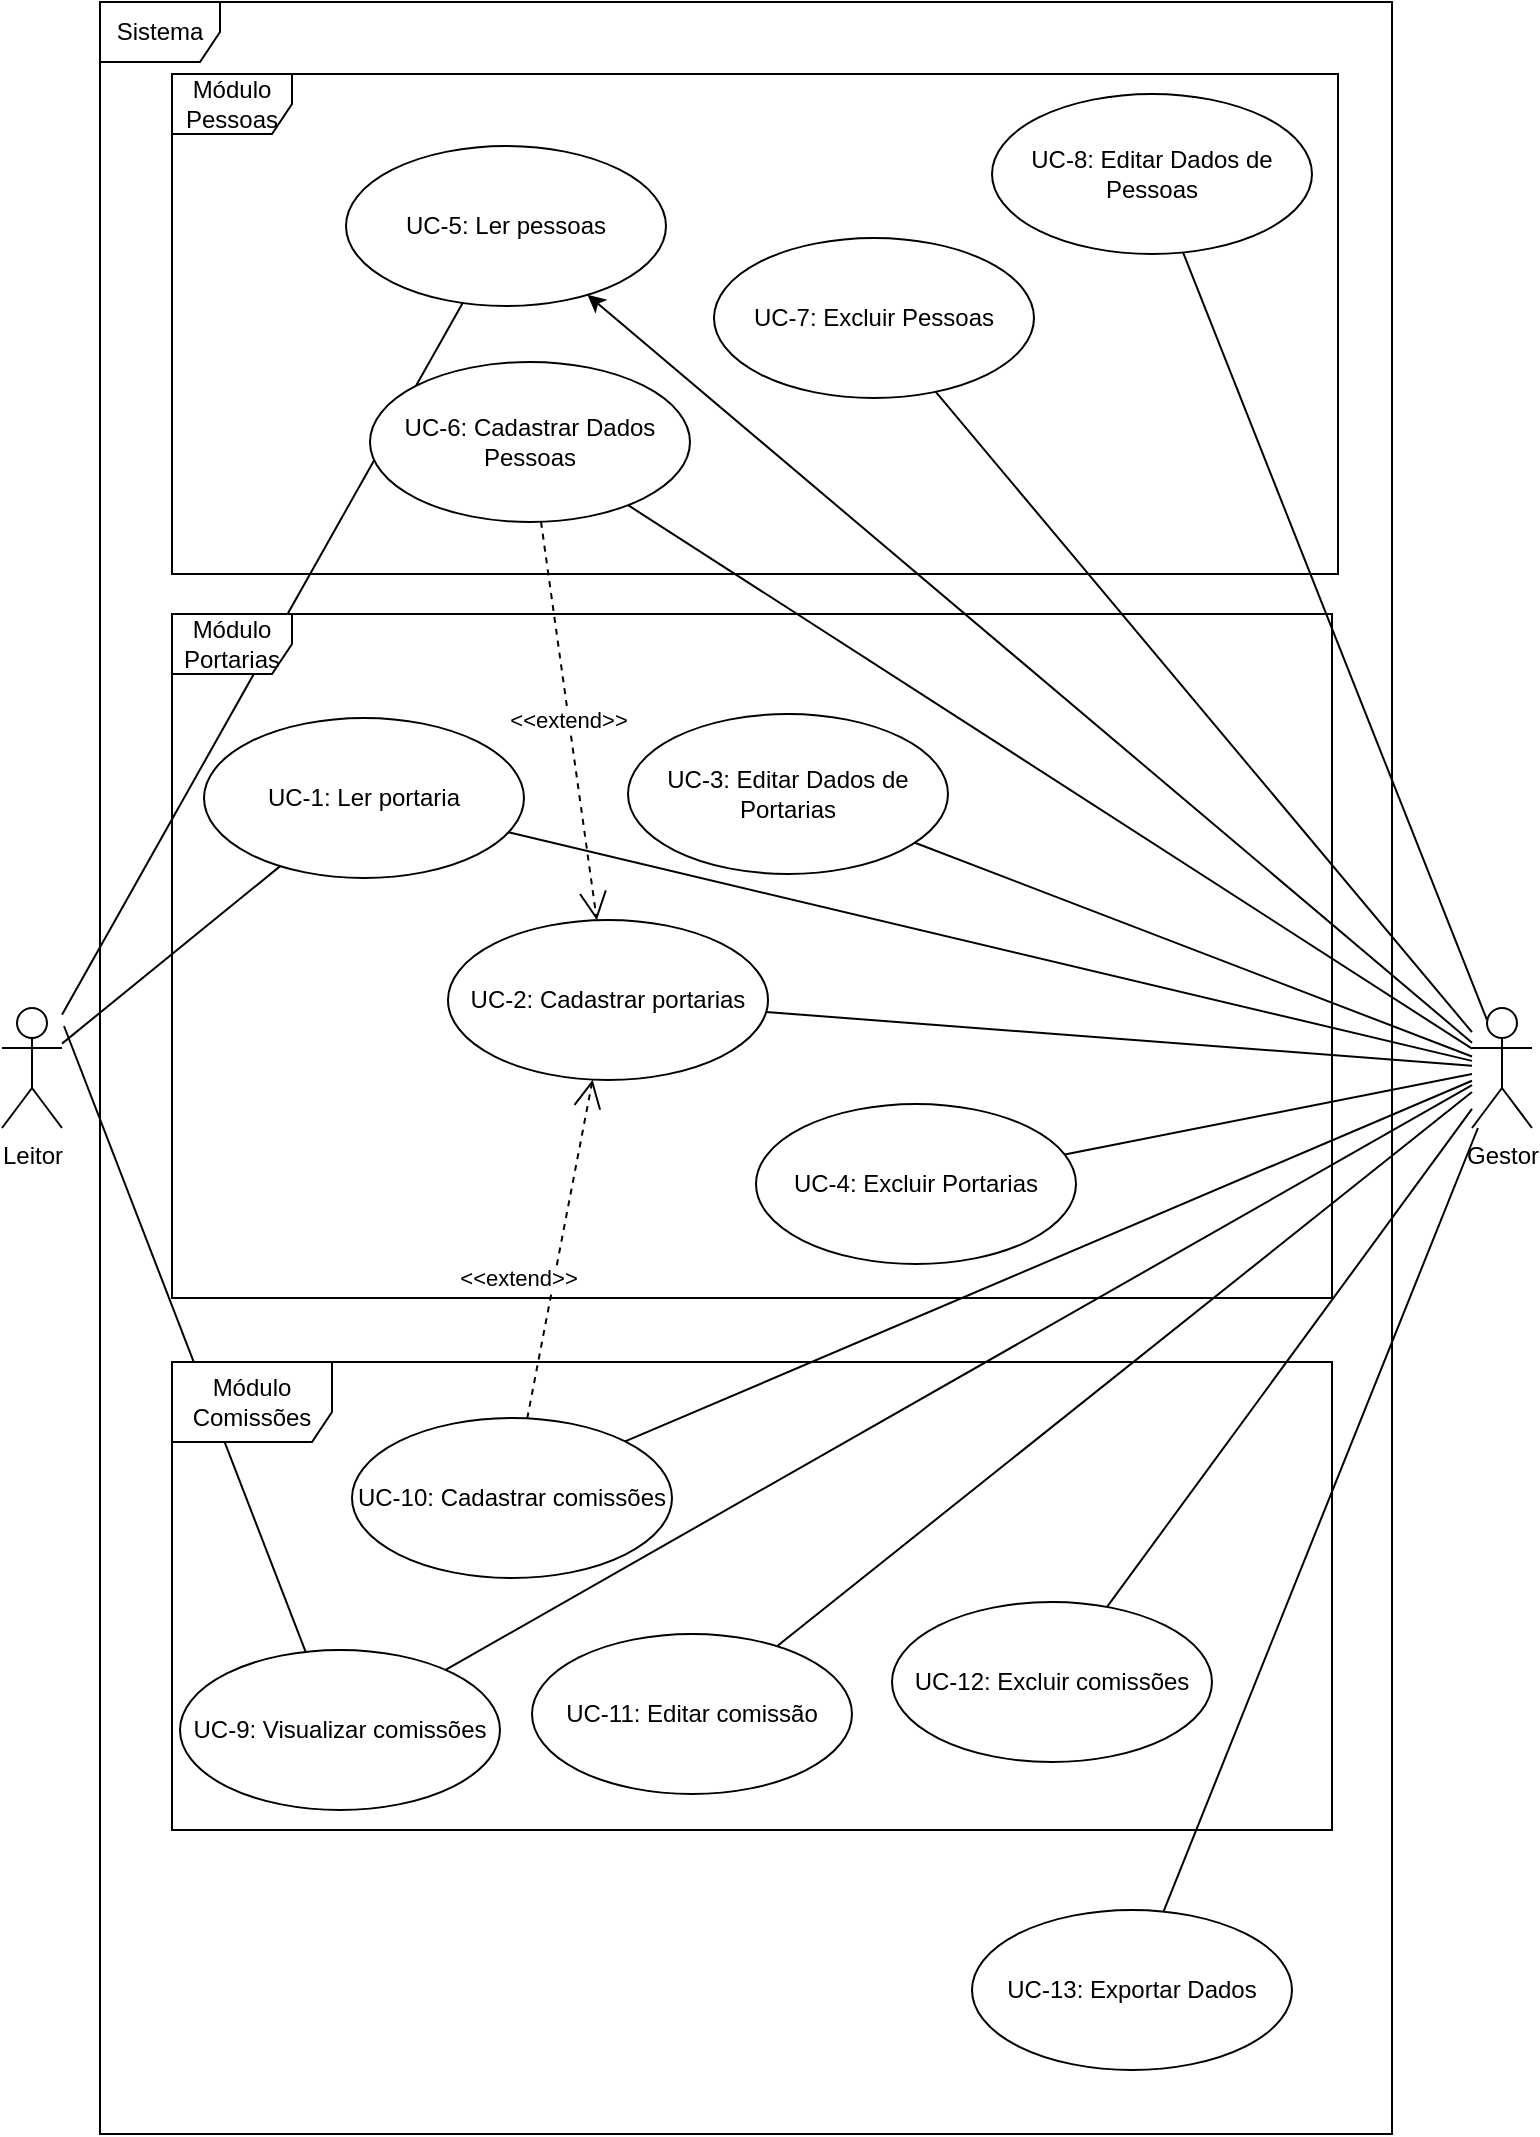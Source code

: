 <mxfile version="24.7.8">
  <diagram name="Página-1" id="9TEIK08Y7EMJUcr1PAxu">
    <mxGraphModel grid="1" page="1" gridSize="10" guides="1" tooltips="1" connect="1" arrows="1" fold="1" pageScale="1" pageWidth="827" pageHeight="1169" math="0" shadow="0">
      <root>
        <mxCell id="0" />
        <mxCell id="1" parent="0" />
        <mxCell id="GDJHlFwsTUm303jbTb7A-44" style="rounded=0;orthogonalLoop=1;jettySize=auto;html=1;endArrow=none;endFill=0;entryX=0.396;entryY=0.029;entryDx=0;entryDy=0;entryPerimeter=0;movable=0;resizable=0;rotatable=0;deletable=0;editable=0;locked=1;connectable=0;" edge="1" parent="1" target="Shqv9MNBT7X-5zudtKin-11">
          <mxGeometry relative="1" as="geometry">
            <mxPoint x="46" y="526" as="sourcePoint" />
            <mxPoint x="176.363" y="830.004" as="targetPoint" />
          </mxGeometry>
        </mxCell>
        <mxCell id="GDJHlFwsTUm303jbTb7A-12" style="rounded=0;orthogonalLoop=1;jettySize=auto;html=1;endArrow=none;endFill=0;movable=0;resizable=0;rotatable=0;deletable=0;editable=0;locked=1;connectable=0;" edge="1" parent="1" source="GDJHlFwsTUm303jbTb7A-3" target="GDJHlFwsTUm303jbTb7A-7">
          <mxGeometry relative="1" as="geometry" />
        </mxCell>
        <mxCell id="GDJHlFwsTUm303jbTb7A-2" value="Leitor" style="shape=umlActor;verticalLabelPosition=bottom;verticalAlign=top;html=1;movable=0;resizable=0;rotatable=0;deletable=0;editable=0;locked=1;connectable=0;" vertex="1" parent="1">
          <mxGeometry x="15" y="517" width="30" height="60" as="geometry" />
        </mxCell>
        <mxCell id="GDJHlFwsTUm303jbTb7A-43" style="rounded=0;orthogonalLoop=1;jettySize=auto;html=1;endArrow=none;endFill=0;movable=0;resizable=0;rotatable=0;deletable=0;editable=0;locked=1;connectable=0;" edge="1" parent="1" source="GDJHlFwsTUm303jbTb7A-2" target="Shqv9MNBT7X-5zudtKin-8">
          <mxGeometry relative="1" as="geometry" />
        </mxCell>
        <mxCell id="GDJHlFwsTUm303jbTb7A-32" style="rounded=0;orthogonalLoop=1;jettySize=auto;html=1;endArrow=none;endFill=0;movable=0;resizable=0;rotatable=0;deletable=0;editable=0;locked=1;connectable=0;" edge="1" parent="1" source="GDJHlFwsTUm303jbTb7A-3" target="GDJHlFwsTUm303jbTb7A-6">
          <mxGeometry relative="1" as="geometry" />
        </mxCell>
        <mxCell id="GDJHlFwsTUm303jbTb7A-36" style="rounded=0;orthogonalLoop=1;jettySize=auto;html=1;endArrow=none;endFill=0;movable=0;resizable=0;rotatable=0;deletable=0;editable=0;locked=1;connectable=0;" edge="1" parent="1" source="GDJHlFwsTUm303jbTb7A-3" target="Shqv9MNBT7X-5zudtKin-5">
          <mxGeometry relative="1" as="geometry" />
        </mxCell>
        <mxCell id="GDJHlFwsTUm303jbTb7A-37" style="rounded=0;orthogonalLoop=1;jettySize=auto;html=1;endArrow=none;endFill=0;movable=0;resizable=0;rotatable=0;deletable=0;editable=0;locked=1;connectable=0;" edge="1" parent="1" source="GDJHlFwsTUm303jbTb7A-3" target="Shqv9MNBT7X-5zudtKin-4">
          <mxGeometry relative="1" as="geometry" />
        </mxCell>
        <mxCell id="GDJHlFwsTUm303jbTb7A-38" style="rounded=0;orthogonalLoop=1;jettySize=auto;html=1;endArrow=none;endFill=0;movable=0;resizable=0;rotatable=0;deletable=0;editable=0;locked=1;connectable=0;" edge="1" parent="1" source="GDJHlFwsTUm303jbTb7A-3" target="Shqv9MNBT7X-5zudtKin-6">
          <mxGeometry relative="1" as="geometry" />
        </mxCell>
        <mxCell id="Shqv9MNBT7X-5zudtKin-16" style="rounded=0;orthogonalLoop=1;jettySize=auto;html=1;endArrow=none;endFill=0;movable=0;resizable=0;rotatable=0;deletable=0;editable=0;locked=1;connectable=0;" edge="1" parent="1" source="GDJHlFwsTUm303jbTb7A-3" target="GDJHlFwsTUm303jbTb7A-41">
          <mxGeometry relative="1" as="geometry" />
        </mxCell>
        <mxCell id="Shqv9MNBT7X-5zudtKin-17" style="rounded=0;orthogonalLoop=1;jettySize=auto;html=1;endArrow=none;endFill=0;movable=0;resizable=0;rotatable=0;deletable=0;editable=0;locked=1;connectable=0;" edge="1" parent="1" source="GDJHlFwsTUm303jbTb7A-3" target="Shqv9MNBT7X-5zudtKin-11">
          <mxGeometry relative="1" as="geometry" />
        </mxCell>
        <mxCell id="GDJHlFwsTUm303jbTb7A-50" style="rounded=0;orthogonalLoop=1;jettySize=auto;html=1;movable=0;resizable=0;rotatable=0;deletable=0;editable=0;locked=1;connectable=0;" edge="1" parent="1" source="GDJHlFwsTUm303jbTb7A-3" target="Shqv9MNBT7X-5zudtKin-8">
          <mxGeometry relative="1" as="geometry" />
        </mxCell>
        <mxCell id="GDJHlFwsTUm303jbTb7A-58" style="rounded=0;orthogonalLoop=1;jettySize=auto;html=1;endArrow=none;endFill=0;movable=0;resizable=0;rotatable=0;deletable=0;editable=0;locked=1;connectable=0;" edge="1" parent="1" source="GDJHlFwsTUm303jbTb7A-3" target="GDJHlFwsTUm303jbTb7A-42">
          <mxGeometry relative="1" as="geometry" />
        </mxCell>
        <mxCell id="GDJHlFwsTUm303jbTb7A-61" style="rounded=0;orthogonalLoop=1;jettySize=auto;html=1;endArrow=none;endFill=0;movable=0;resizable=0;rotatable=0;deletable=0;editable=0;locked=1;connectable=0;" edge="1" parent="1" source="GDJHlFwsTUm303jbTb7A-3" target="GDJHlFwsTUm303jbTb7A-47">
          <mxGeometry relative="1" as="geometry" />
        </mxCell>
        <mxCell id="GDJHlFwsTUm303jbTb7A-3" value="&lt;div&gt;Gestor&lt;/div&gt;" style="shape=umlActor;verticalLabelPosition=bottom;verticalAlign=top;html=1;movable=0;resizable=0;rotatable=0;deletable=0;editable=0;locked=1;connectable=0;" vertex="1" parent="1">
          <mxGeometry x="750" y="517" width="30" height="60" as="geometry" />
        </mxCell>
        <mxCell id="GDJHlFwsTUm303jbTb7A-5" value="Sistema" style="shape=umlFrame;whiteSpace=wrap;html=1;pointerEvents=0;movable=0;resizable=0;rotatable=0;deletable=0;editable=0;locked=1;connectable=0;" vertex="1" parent="1">
          <mxGeometry x="64" y="14" width="646" height="1066" as="geometry" />
        </mxCell>
        <mxCell id="GDJHlFwsTUm303jbTb7A-11" style="rounded=0;orthogonalLoop=1;jettySize=auto;html=1;endArrow=none;endFill=0;movable=0;resizable=0;rotatable=0;deletable=0;editable=0;locked=1;connectable=0;" edge="1" parent="1" source="GDJHlFwsTUm303jbTb7A-2" target="GDJHlFwsTUm303jbTb7A-6">
          <mxGeometry relative="1" as="geometry">
            <mxPoint x="150" y="190" as="sourcePoint" />
          </mxGeometry>
        </mxCell>
        <mxCell id="GDJHlFwsTUm303jbTb7A-35" value="&amp;lt;&amp;lt;extend&amp;gt;&amp;gt;" style="endArrow=open;endSize=12;dashed=1;html=1;rounded=0;movable=0;resizable=0;rotatable=0;deletable=0;editable=0;locked=1;connectable=0;" edge="1" parent="1" source="GDJHlFwsTUm303jbTb7A-7" target="Shqv9MNBT7X-5zudtKin-4">
          <mxGeometry width="160" relative="1" as="geometry">
            <mxPoint x="880" y="340" as="sourcePoint" />
            <mxPoint x="1040" y="340" as="targetPoint" />
          </mxGeometry>
        </mxCell>
        <mxCell id="Shqv9MNBT7X-5zudtKin-14" style="rounded=0;orthogonalLoop=1;jettySize=auto;html=1;entryX=1;entryY=0;entryDx=0;entryDy=0;strokeColor=default;endArrow=none;endFill=0;movable=0;resizable=0;rotatable=0;deletable=0;editable=0;locked=1;connectable=0;" edge="1" parent="1" source="GDJHlFwsTUm303jbTb7A-3" target="GDJHlFwsTUm303jbTb7A-40">
          <mxGeometry relative="1" as="geometry">
            <mxPoint x="990" y="600" as="sourcePoint" />
          </mxGeometry>
        </mxCell>
        <mxCell id="GDJHlFwsTUm303jbTb7A-28" style="rounded=0;orthogonalLoop=1;jettySize=auto;html=1;endArrow=none;endFill=0;movable=0;resizable=0;rotatable=0;deletable=0;editable=0;locked=1;connectable=0;" edge="1" parent="1" source="GDJHlFwsTUm303jbTb7A-3" target="GDJHlFwsTUm303jbTb7A-27">
          <mxGeometry relative="1" as="geometry" />
        </mxCell>
        <mxCell id="GDJHlFwsTUm303jbTb7A-16" style="rounded=0;orthogonalLoop=1;jettySize=auto;html=1;endArrow=none;endFill=0;exitX=0.25;exitY=0.1;exitDx=0;exitDy=0;exitPerimeter=0;movable=0;resizable=0;rotatable=0;deletable=0;editable=0;locked=1;connectable=0;" edge="1" parent="1" source="GDJHlFwsTUm303jbTb7A-3" target="GDJHlFwsTUm303jbTb7A-15">
          <mxGeometry relative="1" as="geometry">
            <mxPoint x="1000" y="570" as="sourcePoint" />
          </mxGeometry>
        </mxCell>
        <mxCell id="GDJHlFwsTUm303jbTb7A-45" value="&lt;div&gt;&amp;lt;&amp;lt;extend&amp;gt;&amp;gt;&lt;/div&gt;" style="endArrow=open;endSize=12;dashed=1;html=1;rounded=0;movable=0;resizable=0;rotatable=0;deletable=0;editable=0;locked=1;connectable=0;" edge="1" parent="1" source="GDJHlFwsTUm303jbTb7A-40" target="Shqv9MNBT7X-5zudtKin-4">
          <mxGeometry x="-0.209" y="18" width="160" relative="1" as="geometry">
            <mxPoint x="740" y="620" as="sourcePoint" />
            <mxPoint x="900" y="620" as="targetPoint" />
            <mxPoint as="offset" />
          </mxGeometry>
        </mxCell>
        <mxCell id="GDJHlFwsTUm303jbTb7A-47" value="UC-13: Exportar Dados" style="ellipse;whiteSpace=wrap;html=1;movable=0;resizable=0;rotatable=0;deletable=0;editable=0;locked=1;connectable=0;" vertex="1" parent="1">
          <mxGeometry x="500" y="968" width="160" height="80" as="geometry" />
        </mxCell>
        <mxCell id="GDJHlFwsTUm303jbTb7A-39" value="Módulo Comissões" style="shape=umlFrame;whiteSpace=wrap;html=1;pointerEvents=0;width=80;height=40;movable=0;resizable=0;rotatable=0;deletable=0;editable=0;locked=1;connectable=0;" vertex="1" parent="1">
          <mxGeometry x="100" y="694" width="580" height="234" as="geometry" />
        </mxCell>
        <mxCell id="GDJHlFwsTUm303jbTb7A-40" value="&lt;div&gt;UC-10: Cadastrar comissões&lt;/div&gt;" style="ellipse;whiteSpace=wrap;html=1;movable=0;resizable=0;rotatable=0;deletable=0;editable=0;locked=1;connectable=0;" vertex="1" parent="1">
          <mxGeometry x="190" y="722" width="160" height="80" as="geometry" />
        </mxCell>
        <mxCell id="Shqv9MNBT7X-5zudtKin-11" value="UC-9: Visualizar comissões" style="ellipse;whiteSpace=wrap;html=1;movable=0;resizable=0;rotatable=0;deletable=0;editable=0;locked=1;connectable=0;" vertex="1" parent="1">
          <mxGeometry x="104" y="838" width="160" height="80" as="geometry" />
        </mxCell>
        <mxCell id="GDJHlFwsTUm303jbTb7A-41" value="UC-11: Editar comissão" style="ellipse;whiteSpace=wrap;html=1;movable=0;resizable=0;rotatable=0;deletable=0;editable=0;locked=1;connectable=0;" vertex="1" parent="1">
          <mxGeometry x="280" y="830" width="160" height="80" as="geometry" />
        </mxCell>
        <mxCell id="GDJHlFwsTUm303jbTb7A-42" value="&lt;div&gt;UC-12: Excluir comissões&lt;br&gt;&lt;/div&gt;" style="ellipse;whiteSpace=wrap;html=1;movable=0;resizable=0;rotatable=0;deletable=0;editable=0;locked=1;connectable=0;" vertex="1" parent="1">
          <mxGeometry x="460" y="814" width="160" height="80" as="geometry" />
        </mxCell>
        <mxCell id="GDJHlFwsTUm303jbTb7A-6" value="UC-1: Ler portaria" style="ellipse;whiteSpace=wrap;html=1;movable=0;resizable=0;rotatable=0;deletable=0;editable=0;locked=1;connectable=0;" vertex="1" parent="1">
          <mxGeometry x="116" y="372" width="160" height="80" as="geometry" />
        </mxCell>
        <mxCell id="Shqv9MNBT7X-5zudtKin-2" value="Módulo Portarias" style="shape=umlFrame;whiteSpace=wrap;html=1;pointerEvents=0;movable=0;resizable=0;rotatable=0;deletable=0;editable=0;locked=1;connectable=0;" vertex="1" parent="1">
          <mxGeometry x="100" y="320" width="580" height="342" as="geometry" />
        </mxCell>
        <mxCell id="Shqv9MNBT7X-5zudtKin-4" value="&lt;div&gt;UC-2: Cadastrar portarias&lt;/div&gt;" style="ellipse;whiteSpace=wrap;html=1;movable=0;resizable=0;rotatable=0;deletable=0;editable=0;locked=1;connectable=0;" vertex="1" parent="1">
          <mxGeometry x="238" y="473" width="160" height="80" as="geometry" />
        </mxCell>
        <mxCell id="Shqv9MNBT7X-5zudtKin-5" value="UC-3: Editar Dados de Portarias" style="ellipse;whiteSpace=wrap;html=1;movable=0;resizable=0;rotatable=0;deletable=0;editable=0;locked=1;connectable=0;" vertex="1" parent="1">
          <mxGeometry x="328" y="370" width="160" height="80" as="geometry" />
        </mxCell>
        <mxCell id="Shqv9MNBT7X-5zudtKin-6" value="&lt;div&gt;UC-4: Excluir&amp;nbsp;&lt;span style=&quot;background-color: initial;&quot;&gt;Portarias&lt;/span&gt;&lt;/div&gt;" style="ellipse;whiteSpace=wrap;html=1;movable=0;resizable=0;rotatable=0;deletable=0;editable=0;locked=1;connectable=0;" vertex="1" parent="1">
          <mxGeometry x="392" y="565" width="160" height="80" as="geometry" />
        </mxCell>
        <mxCell id="GDJHlFwsTUm303jbTb7A-7" value="UC-6: Cadastrar Dados Pessoas" style="ellipse;whiteSpace=wrap;html=1;movable=0;resizable=0;rotatable=0;deletable=0;editable=0;locked=1;connectable=0;" vertex="1" parent="1">
          <mxGeometry x="199" y="194" width="160" height="80" as="geometry" />
        </mxCell>
        <mxCell id="GDJHlFwsTUm303jbTb7A-19" value="Módulo Pessoas" style="shape=umlFrame;whiteSpace=wrap;html=1;pointerEvents=0;movable=0;resizable=0;rotatable=0;deletable=0;editable=0;locked=1;connectable=0;" vertex="1" parent="1">
          <mxGeometry x="100" y="50" width="583" height="250" as="geometry" />
        </mxCell>
        <mxCell id="GDJHlFwsTUm303jbTb7A-15" value="UC-8: Editar Dados de Pessoas" style="ellipse;whiteSpace=wrap;html=1;movable=0;resizable=0;rotatable=0;deletable=0;editable=0;locked=1;connectable=0;" vertex="1" parent="1">
          <mxGeometry x="510" y="60" width="160" height="80" as="geometry" />
        </mxCell>
        <mxCell id="GDJHlFwsTUm303jbTb7A-27" value="&lt;div&gt;UC-7: Excluir Pessoas&lt;/div&gt;" style="ellipse;whiteSpace=wrap;html=1;movable=0;resizable=0;rotatable=0;deletable=0;editable=0;locked=1;connectable=0;" vertex="1" parent="1">
          <mxGeometry x="371" y="132" width="160" height="80" as="geometry" />
        </mxCell>
        <mxCell id="Shqv9MNBT7X-5zudtKin-8" value="UC-5: Ler pessoas" style="ellipse;whiteSpace=wrap;html=1;movable=0;resizable=0;rotatable=0;deletable=0;editable=0;locked=1;connectable=0;" vertex="1" parent="1">
          <mxGeometry x="187" y="86" width="160" height="80" as="geometry" />
        </mxCell>
      </root>
    </mxGraphModel>
  </diagram>
</mxfile>

